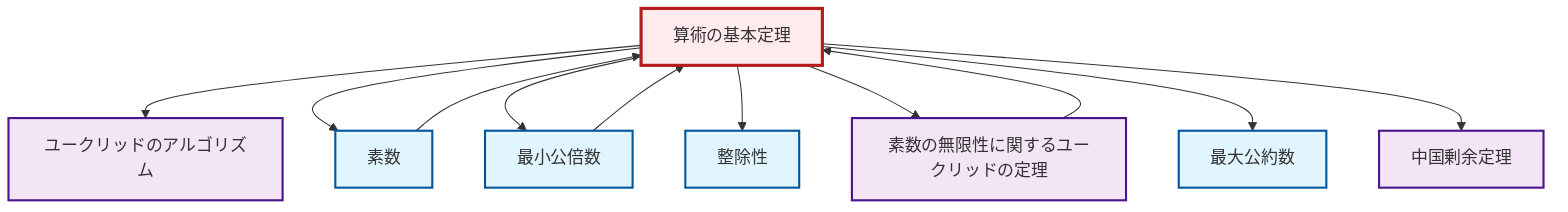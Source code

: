 graph TD
    classDef definition fill:#e1f5fe,stroke:#01579b,stroke-width:2px
    classDef theorem fill:#f3e5f5,stroke:#4a148c,stroke-width:2px
    classDef axiom fill:#fff3e0,stroke:#e65100,stroke-width:2px
    classDef example fill:#e8f5e9,stroke:#1b5e20,stroke-width:2px
    classDef current fill:#ffebee,stroke:#b71c1c,stroke-width:3px
    thm-fundamental-arithmetic["算術の基本定理"]:::theorem
    def-lcm["最小公倍数"]:::definition
    def-divisibility["整除性"]:::definition
    def-prime["素数"]:::definition
    thm-euclid-infinitude-primes["素数の無限性に関するユークリッドの定理"]:::theorem
    thm-euclidean-algorithm["ユークリッドのアルゴリズム"]:::theorem
    thm-chinese-remainder["中国剰余定理"]:::theorem
    def-gcd["最大公約数"]:::definition
    thm-fundamental-arithmetic --> thm-euclidean-algorithm
    thm-fundamental-arithmetic --> def-prime
    thm-fundamental-arithmetic --> def-lcm
    thm-fundamental-arithmetic --> def-divisibility
    thm-euclid-infinitude-primes --> thm-fundamental-arithmetic
    thm-fundamental-arithmetic --> thm-euclid-infinitude-primes
    thm-fundamental-arithmetic --> def-gcd
    def-prime --> thm-fundamental-arithmetic
    def-lcm --> thm-fundamental-arithmetic
    thm-fundamental-arithmetic --> thm-chinese-remainder
    class thm-fundamental-arithmetic current